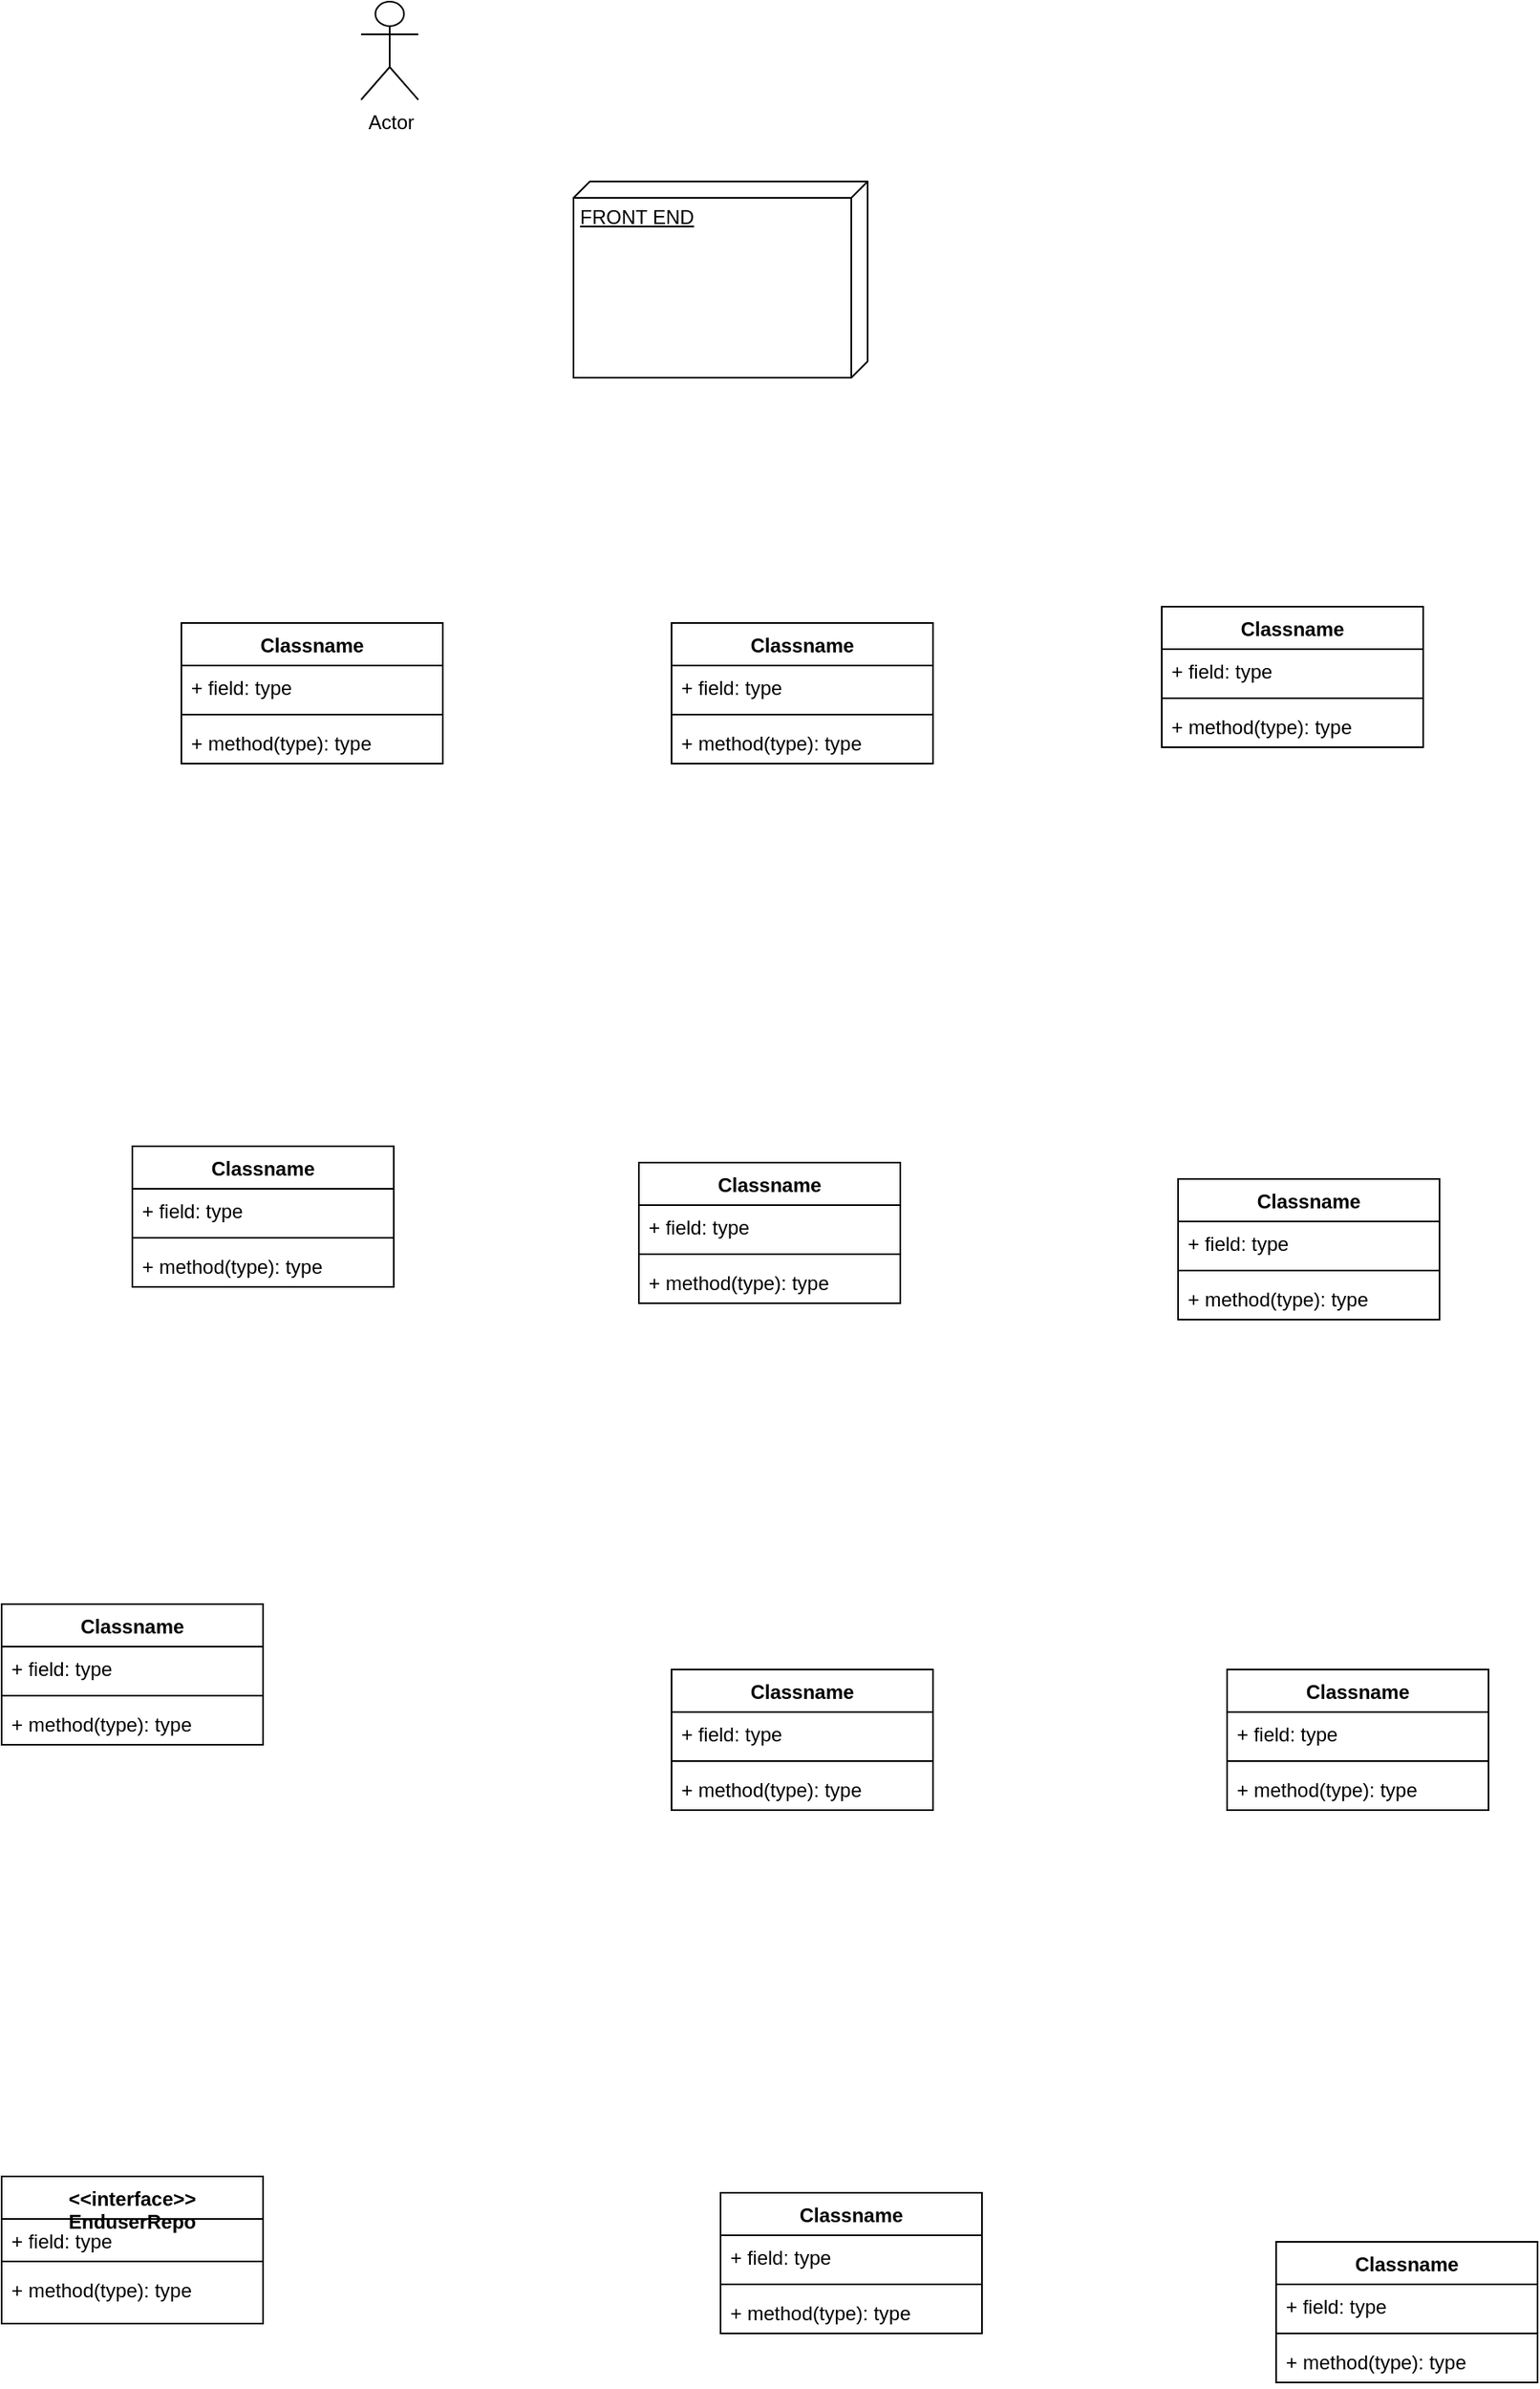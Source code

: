 <mxfile version="20.2.3" type="device"><diagram id="9XaYAkt6E2-kg-ab9St7" name="Page-1"><mxGraphModel dx="1963" dy="1645" grid="1" gridSize="10" guides="1" tooltips="1" connect="1" arrows="1" fold="1" page="1" pageScale="1" pageWidth="827" pageHeight="1169" math="0" shadow="0"><root><mxCell id="0"/><mxCell id="1" parent="0"/><mxCell id="jK3aOO3mMJlkPHBu7RIB-1" value="Classname" style="swimlane;fontStyle=1;align=center;verticalAlign=top;childLayout=stackLayout;horizontal=1;startSize=26;horizontalStack=0;resizeParent=1;resizeParentMax=0;resizeLast=0;collapsible=1;marginBottom=0;" vertex="1" parent="1"><mxGeometry x="490" y="220" width="160" height="86" as="geometry"/></mxCell><mxCell id="jK3aOO3mMJlkPHBu7RIB-2" value="+ field: type" style="text;strokeColor=none;fillColor=none;align=left;verticalAlign=top;spacingLeft=4;spacingRight=4;overflow=hidden;rotatable=0;points=[[0,0.5],[1,0.5]];portConstraint=eastwest;" vertex="1" parent="jK3aOO3mMJlkPHBu7RIB-1"><mxGeometry y="26" width="160" height="26" as="geometry"/></mxCell><mxCell id="jK3aOO3mMJlkPHBu7RIB-3" value="" style="line;strokeWidth=1;fillColor=none;align=left;verticalAlign=middle;spacingTop=-1;spacingLeft=3;spacingRight=3;rotatable=0;labelPosition=right;points=[];portConstraint=eastwest;" vertex="1" parent="jK3aOO3mMJlkPHBu7RIB-1"><mxGeometry y="52" width="160" height="8" as="geometry"/></mxCell><mxCell id="jK3aOO3mMJlkPHBu7RIB-4" value="+ method(type): type" style="text;strokeColor=none;fillColor=none;align=left;verticalAlign=top;spacingLeft=4;spacingRight=4;overflow=hidden;rotatable=0;points=[[0,0.5],[1,0.5]];portConstraint=eastwest;" vertex="1" parent="jK3aOO3mMJlkPHBu7RIB-1"><mxGeometry y="60" width="160" height="26" as="geometry"/></mxCell><mxCell id="jK3aOO3mMJlkPHBu7RIB-5" value="Classname" style="swimlane;fontStyle=1;align=center;verticalAlign=top;childLayout=stackLayout;horizontal=1;startSize=26;horizontalStack=0;resizeParent=1;resizeParentMax=0;resizeLast=0;collapsible=1;marginBottom=0;" vertex="1" parent="1"><mxGeometry x="190" y="230" width="160" height="86" as="geometry"/></mxCell><mxCell id="jK3aOO3mMJlkPHBu7RIB-6" value="+ field: type" style="text;strokeColor=none;fillColor=none;align=left;verticalAlign=top;spacingLeft=4;spacingRight=4;overflow=hidden;rotatable=0;points=[[0,0.5],[1,0.5]];portConstraint=eastwest;" vertex="1" parent="jK3aOO3mMJlkPHBu7RIB-5"><mxGeometry y="26" width="160" height="26" as="geometry"/></mxCell><mxCell id="jK3aOO3mMJlkPHBu7RIB-7" value="" style="line;strokeWidth=1;fillColor=none;align=left;verticalAlign=middle;spacingTop=-1;spacingLeft=3;spacingRight=3;rotatable=0;labelPosition=right;points=[];portConstraint=eastwest;" vertex="1" parent="jK3aOO3mMJlkPHBu7RIB-5"><mxGeometry y="52" width="160" height="8" as="geometry"/></mxCell><mxCell id="jK3aOO3mMJlkPHBu7RIB-8" value="+ method(type): type" style="text;strokeColor=none;fillColor=none;align=left;verticalAlign=top;spacingLeft=4;spacingRight=4;overflow=hidden;rotatable=0;points=[[0,0.5],[1,0.5]];portConstraint=eastwest;" vertex="1" parent="jK3aOO3mMJlkPHBu7RIB-5"><mxGeometry y="60" width="160" height="26" as="geometry"/></mxCell><mxCell id="jK3aOO3mMJlkPHBu7RIB-9" value="Classname" style="swimlane;fontStyle=1;align=center;verticalAlign=top;childLayout=stackLayout;horizontal=1;startSize=26;horizontalStack=0;resizeParent=1;resizeParentMax=0;resizeLast=0;collapsible=1;marginBottom=0;" vertex="1" parent="1"><mxGeometry x="-110" y="230" width="160" height="86" as="geometry"/></mxCell><mxCell id="jK3aOO3mMJlkPHBu7RIB-10" value="+ field: type" style="text;strokeColor=none;fillColor=none;align=left;verticalAlign=top;spacingLeft=4;spacingRight=4;overflow=hidden;rotatable=0;points=[[0,0.5],[1,0.5]];portConstraint=eastwest;" vertex="1" parent="jK3aOO3mMJlkPHBu7RIB-9"><mxGeometry y="26" width="160" height="26" as="geometry"/></mxCell><mxCell id="jK3aOO3mMJlkPHBu7RIB-11" value="" style="line;strokeWidth=1;fillColor=none;align=left;verticalAlign=middle;spacingTop=-1;spacingLeft=3;spacingRight=3;rotatable=0;labelPosition=right;points=[];portConstraint=eastwest;" vertex="1" parent="jK3aOO3mMJlkPHBu7RIB-9"><mxGeometry y="52" width="160" height="8" as="geometry"/></mxCell><mxCell id="jK3aOO3mMJlkPHBu7RIB-12" value="+ method(type): type" style="text;strokeColor=none;fillColor=none;align=left;verticalAlign=top;spacingLeft=4;spacingRight=4;overflow=hidden;rotatable=0;points=[[0,0.5],[1,0.5]];portConstraint=eastwest;" vertex="1" parent="jK3aOO3mMJlkPHBu7RIB-9"><mxGeometry y="60" width="160" height="26" as="geometry"/></mxCell><mxCell id="jK3aOO3mMJlkPHBu7RIB-13" value="Classname" style="swimlane;fontStyle=1;align=center;verticalAlign=top;childLayout=stackLayout;horizontal=1;startSize=26;horizontalStack=0;resizeParent=1;resizeParentMax=0;resizeLast=0;collapsible=1;marginBottom=0;" vertex="1" parent="1"><mxGeometry x="500" y="570" width="160" height="86" as="geometry"/></mxCell><mxCell id="jK3aOO3mMJlkPHBu7RIB-14" value="+ field: type" style="text;strokeColor=none;fillColor=none;align=left;verticalAlign=top;spacingLeft=4;spacingRight=4;overflow=hidden;rotatable=0;points=[[0,0.5],[1,0.5]];portConstraint=eastwest;" vertex="1" parent="jK3aOO3mMJlkPHBu7RIB-13"><mxGeometry y="26" width="160" height="26" as="geometry"/></mxCell><mxCell id="jK3aOO3mMJlkPHBu7RIB-15" value="" style="line;strokeWidth=1;fillColor=none;align=left;verticalAlign=middle;spacingTop=-1;spacingLeft=3;spacingRight=3;rotatable=0;labelPosition=right;points=[];portConstraint=eastwest;" vertex="1" parent="jK3aOO3mMJlkPHBu7RIB-13"><mxGeometry y="52" width="160" height="8" as="geometry"/></mxCell><mxCell id="jK3aOO3mMJlkPHBu7RIB-16" value="+ method(type): type" style="text;strokeColor=none;fillColor=none;align=left;verticalAlign=top;spacingLeft=4;spacingRight=4;overflow=hidden;rotatable=0;points=[[0,0.5],[1,0.5]];portConstraint=eastwest;" vertex="1" parent="jK3aOO3mMJlkPHBu7RIB-13"><mxGeometry y="60" width="160" height="26" as="geometry"/></mxCell><mxCell id="jK3aOO3mMJlkPHBu7RIB-17" value="Classname" style="swimlane;fontStyle=1;align=center;verticalAlign=top;childLayout=stackLayout;horizontal=1;startSize=26;horizontalStack=0;resizeParent=1;resizeParentMax=0;resizeLast=0;collapsible=1;marginBottom=0;" vertex="1" parent="1"><mxGeometry x="-140" y="550" width="160" height="86" as="geometry"/></mxCell><mxCell id="jK3aOO3mMJlkPHBu7RIB-18" value="+ field: type" style="text;strokeColor=none;fillColor=none;align=left;verticalAlign=top;spacingLeft=4;spacingRight=4;overflow=hidden;rotatable=0;points=[[0,0.5],[1,0.5]];portConstraint=eastwest;" vertex="1" parent="jK3aOO3mMJlkPHBu7RIB-17"><mxGeometry y="26" width="160" height="26" as="geometry"/></mxCell><mxCell id="jK3aOO3mMJlkPHBu7RIB-19" value="" style="line;strokeWidth=1;fillColor=none;align=left;verticalAlign=middle;spacingTop=-1;spacingLeft=3;spacingRight=3;rotatable=0;labelPosition=right;points=[];portConstraint=eastwest;" vertex="1" parent="jK3aOO3mMJlkPHBu7RIB-17"><mxGeometry y="52" width="160" height="8" as="geometry"/></mxCell><mxCell id="jK3aOO3mMJlkPHBu7RIB-20" value="+ method(type): type" style="text;strokeColor=none;fillColor=none;align=left;verticalAlign=top;spacingLeft=4;spacingRight=4;overflow=hidden;rotatable=0;points=[[0,0.5],[1,0.5]];portConstraint=eastwest;" vertex="1" parent="jK3aOO3mMJlkPHBu7RIB-17"><mxGeometry y="60" width="160" height="26" as="geometry"/></mxCell><mxCell id="jK3aOO3mMJlkPHBu7RIB-21" value="Classname" style="swimlane;fontStyle=1;align=center;verticalAlign=top;childLayout=stackLayout;horizontal=1;startSize=26;horizontalStack=0;resizeParent=1;resizeParentMax=0;resizeLast=0;collapsible=1;marginBottom=0;" vertex="1" parent="1"><mxGeometry x="170" y="560" width="160" height="86" as="geometry"/></mxCell><mxCell id="jK3aOO3mMJlkPHBu7RIB-22" value="+ field: type" style="text;strokeColor=none;fillColor=none;align=left;verticalAlign=top;spacingLeft=4;spacingRight=4;overflow=hidden;rotatable=0;points=[[0,0.5],[1,0.5]];portConstraint=eastwest;" vertex="1" parent="jK3aOO3mMJlkPHBu7RIB-21"><mxGeometry y="26" width="160" height="26" as="geometry"/></mxCell><mxCell id="jK3aOO3mMJlkPHBu7RIB-23" value="" style="line;strokeWidth=1;fillColor=none;align=left;verticalAlign=middle;spacingTop=-1;spacingLeft=3;spacingRight=3;rotatable=0;labelPosition=right;points=[];portConstraint=eastwest;" vertex="1" parent="jK3aOO3mMJlkPHBu7RIB-21"><mxGeometry y="52" width="160" height="8" as="geometry"/></mxCell><mxCell id="jK3aOO3mMJlkPHBu7RIB-24" value="+ method(type): type" style="text;strokeColor=none;fillColor=none;align=left;verticalAlign=top;spacingLeft=4;spacingRight=4;overflow=hidden;rotatable=0;points=[[0,0.5],[1,0.5]];portConstraint=eastwest;" vertex="1" parent="jK3aOO3mMJlkPHBu7RIB-21"><mxGeometry y="60" width="160" height="26" as="geometry"/></mxCell><mxCell id="jK3aOO3mMJlkPHBu7RIB-25" value="Classname" style="swimlane;fontStyle=1;align=center;verticalAlign=top;childLayout=stackLayout;horizontal=1;startSize=26;horizontalStack=0;resizeParent=1;resizeParentMax=0;resizeLast=0;collapsible=1;marginBottom=0;" vertex="1" parent="1"><mxGeometry x="530" y="870" width="160" height="86" as="geometry"/></mxCell><mxCell id="jK3aOO3mMJlkPHBu7RIB-26" value="+ field: type" style="text;strokeColor=none;fillColor=none;align=left;verticalAlign=top;spacingLeft=4;spacingRight=4;overflow=hidden;rotatable=0;points=[[0,0.5],[1,0.5]];portConstraint=eastwest;" vertex="1" parent="jK3aOO3mMJlkPHBu7RIB-25"><mxGeometry y="26" width="160" height="26" as="geometry"/></mxCell><mxCell id="jK3aOO3mMJlkPHBu7RIB-27" value="" style="line;strokeWidth=1;fillColor=none;align=left;verticalAlign=middle;spacingTop=-1;spacingLeft=3;spacingRight=3;rotatable=0;labelPosition=right;points=[];portConstraint=eastwest;" vertex="1" parent="jK3aOO3mMJlkPHBu7RIB-25"><mxGeometry y="52" width="160" height="8" as="geometry"/></mxCell><mxCell id="jK3aOO3mMJlkPHBu7RIB-28" value="+ method(type): type" style="text;strokeColor=none;fillColor=none;align=left;verticalAlign=top;spacingLeft=4;spacingRight=4;overflow=hidden;rotatable=0;points=[[0,0.5],[1,0.5]];portConstraint=eastwest;" vertex="1" parent="jK3aOO3mMJlkPHBu7RIB-25"><mxGeometry y="60" width="160" height="26" as="geometry"/></mxCell><mxCell id="jK3aOO3mMJlkPHBu7RIB-29" value="Classname" style="swimlane;fontStyle=1;align=center;verticalAlign=top;childLayout=stackLayout;horizontal=1;startSize=26;horizontalStack=0;resizeParent=1;resizeParentMax=0;resizeLast=0;collapsible=1;marginBottom=0;" vertex="1" parent="1"><mxGeometry x="190" y="870" width="160" height="86" as="geometry"/></mxCell><mxCell id="jK3aOO3mMJlkPHBu7RIB-30" value="+ field: type" style="text;strokeColor=none;fillColor=none;align=left;verticalAlign=top;spacingLeft=4;spacingRight=4;overflow=hidden;rotatable=0;points=[[0,0.5],[1,0.5]];portConstraint=eastwest;" vertex="1" parent="jK3aOO3mMJlkPHBu7RIB-29"><mxGeometry y="26" width="160" height="26" as="geometry"/></mxCell><mxCell id="jK3aOO3mMJlkPHBu7RIB-31" value="" style="line;strokeWidth=1;fillColor=none;align=left;verticalAlign=middle;spacingTop=-1;spacingLeft=3;spacingRight=3;rotatable=0;labelPosition=right;points=[];portConstraint=eastwest;" vertex="1" parent="jK3aOO3mMJlkPHBu7RIB-29"><mxGeometry y="52" width="160" height="8" as="geometry"/></mxCell><mxCell id="jK3aOO3mMJlkPHBu7RIB-32" value="+ method(type): type" style="text;strokeColor=none;fillColor=none;align=left;verticalAlign=top;spacingLeft=4;spacingRight=4;overflow=hidden;rotatable=0;points=[[0,0.5],[1,0.5]];portConstraint=eastwest;" vertex="1" parent="jK3aOO3mMJlkPHBu7RIB-29"><mxGeometry y="60" width="160" height="26" as="geometry"/></mxCell><mxCell id="jK3aOO3mMJlkPHBu7RIB-33" value="Classname" style="swimlane;fontStyle=1;align=center;verticalAlign=top;childLayout=stackLayout;horizontal=1;startSize=26;horizontalStack=0;resizeParent=1;resizeParentMax=0;resizeLast=0;collapsible=1;marginBottom=0;" vertex="1" parent="1"><mxGeometry x="-220" y="830" width="160" height="86" as="geometry"/></mxCell><mxCell id="jK3aOO3mMJlkPHBu7RIB-34" value="+ field: type" style="text;strokeColor=none;fillColor=none;align=left;verticalAlign=top;spacingLeft=4;spacingRight=4;overflow=hidden;rotatable=0;points=[[0,0.5],[1,0.5]];portConstraint=eastwest;" vertex="1" parent="jK3aOO3mMJlkPHBu7RIB-33"><mxGeometry y="26" width="160" height="26" as="geometry"/></mxCell><mxCell id="jK3aOO3mMJlkPHBu7RIB-35" value="" style="line;strokeWidth=1;fillColor=none;align=left;verticalAlign=middle;spacingTop=-1;spacingLeft=3;spacingRight=3;rotatable=0;labelPosition=right;points=[];portConstraint=eastwest;" vertex="1" parent="jK3aOO3mMJlkPHBu7RIB-33"><mxGeometry y="52" width="160" height="8" as="geometry"/></mxCell><mxCell id="jK3aOO3mMJlkPHBu7RIB-36" value="+ method(type): type" style="text;strokeColor=none;fillColor=none;align=left;verticalAlign=top;spacingLeft=4;spacingRight=4;overflow=hidden;rotatable=0;points=[[0,0.5],[1,0.5]];portConstraint=eastwest;" vertex="1" parent="jK3aOO3mMJlkPHBu7RIB-33"><mxGeometry y="60" width="160" height="26" as="geometry"/></mxCell><mxCell id="jK3aOO3mMJlkPHBu7RIB-38" value="Classname" style="swimlane;fontStyle=1;align=center;verticalAlign=top;childLayout=stackLayout;horizontal=1;startSize=26;horizontalStack=0;resizeParent=1;resizeParentMax=0;resizeLast=0;collapsible=1;marginBottom=0;" vertex="1" parent="1"><mxGeometry x="560" y="1220" width="160" height="86" as="geometry"/></mxCell><mxCell id="jK3aOO3mMJlkPHBu7RIB-39" value="+ field: type" style="text;strokeColor=none;fillColor=none;align=left;verticalAlign=top;spacingLeft=4;spacingRight=4;overflow=hidden;rotatable=0;points=[[0,0.5],[1,0.5]];portConstraint=eastwest;" vertex="1" parent="jK3aOO3mMJlkPHBu7RIB-38"><mxGeometry y="26" width="160" height="26" as="geometry"/></mxCell><mxCell id="jK3aOO3mMJlkPHBu7RIB-40" value="" style="line;strokeWidth=1;fillColor=none;align=left;verticalAlign=middle;spacingTop=-1;spacingLeft=3;spacingRight=3;rotatable=0;labelPosition=right;points=[];portConstraint=eastwest;" vertex="1" parent="jK3aOO3mMJlkPHBu7RIB-38"><mxGeometry y="52" width="160" height="8" as="geometry"/></mxCell><mxCell id="jK3aOO3mMJlkPHBu7RIB-41" value="+ method(type): type" style="text;strokeColor=none;fillColor=none;align=left;verticalAlign=top;spacingLeft=4;spacingRight=4;overflow=hidden;rotatable=0;points=[[0,0.5],[1,0.5]];portConstraint=eastwest;" vertex="1" parent="jK3aOO3mMJlkPHBu7RIB-38"><mxGeometry y="60" width="160" height="26" as="geometry"/></mxCell><mxCell id="jK3aOO3mMJlkPHBu7RIB-42" value="Classname" style="swimlane;fontStyle=1;align=center;verticalAlign=top;childLayout=stackLayout;horizontal=1;startSize=26;horizontalStack=0;resizeParent=1;resizeParentMax=0;resizeLast=0;collapsible=1;marginBottom=0;" vertex="1" parent="1"><mxGeometry x="220" y="1190" width="160" height="86" as="geometry"/></mxCell><mxCell id="jK3aOO3mMJlkPHBu7RIB-43" value="+ field: type" style="text;strokeColor=none;fillColor=none;align=left;verticalAlign=top;spacingLeft=4;spacingRight=4;overflow=hidden;rotatable=0;points=[[0,0.5],[1,0.5]];portConstraint=eastwest;" vertex="1" parent="jK3aOO3mMJlkPHBu7RIB-42"><mxGeometry y="26" width="160" height="26" as="geometry"/></mxCell><mxCell id="jK3aOO3mMJlkPHBu7RIB-44" value="" style="line;strokeWidth=1;fillColor=none;align=left;verticalAlign=middle;spacingTop=-1;spacingLeft=3;spacingRight=3;rotatable=0;labelPosition=right;points=[];portConstraint=eastwest;" vertex="1" parent="jK3aOO3mMJlkPHBu7RIB-42"><mxGeometry y="52" width="160" height="8" as="geometry"/></mxCell><mxCell id="jK3aOO3mMJlkPHBu7RIB-45" value="+ method(type): type" style="text;strokeColor=none;fillColor=none;align=left;verticalAlign=top;spacingLeft=4;spacingRight=4;overflow=hidden;rotatable=0;points=[[0,0.5],[1,0.5]];portConstraint=eastwest;" vertex="1" parent="jK3aOO3mMJlkPHBu7RIB-42"><mxGeometry y="60" width="160" height="26" as="geometry"/></mxCell><mxCell id="jK3aOO3mMJlkPHBu7RIB-46" value="&lt;&lt;interface&gt;&gt;&#10;EnduserRepo" style="swimlane;fontStyle=1;align=center;verticalAlign=top;childLayout=stackLayout;horizontal=1;startSize=26;horizontalStack=0;resizeParent=1;resizeParentMax=0;resizeLast=0;collapsible=1;marginBottom=0;" vertex="1" parent="1"><mxGeometry x="-220" y="1180" width="160" height="90" as="geometry"/></mxCell><mxCell id="jK3aOO3mMJlkPHBu7RIB-47" value="+ field: type" style="text;strokeColor=none;fillColor=none;align=left;verticalAlign=top;spacingLeft=4;spacingRight=4;overflow=hidden;rotatable=0;points=[[0,0.5],[1,0.5]];portConstraint=eastwest;" vertex="1" parent="jK3aOO3mMJlkPHBu7RIB-46"><mxGeometry y="26" width="160" height="22" as="geometry"/></mxCell><mxCell id="jK3aOO3mMJlkPHBu7RIB-48" value="" style="line;strokeWidth=1;fillColor=none;align=left;verticalAlign=middle;spacingTop=-1;spacingLeft=3;spacingRight=3;rotatable=0;labelPosition=right;points=[];portConstraint=eastwest;" vertex="1" parent="jK3aOO3mMJlkPHBu7RIB-46"><mxGeometry y="48" width="160" height="8" as="geometry"/></mxCell><mxCell id="jK3aOO3mMJlkPHBu7RIB-49" value="+ method(type): type" style="text;strokeColor=none;fillColor=none;align=left;verticalAlign=top;spacingLeft=4;spacingRight=4;overflow=hidden;rotatable=0;points=[[0,0.5],[1,0.5]];portConstraint=eastwest;" vertex="1" parent="jK3aOO3mMJlkPHBu7RIB-46"><mxGeometry y="56" width="160" height="34" as="geometry"/></mxCell><mxCell id="jK3aOO3mMJlkPHBu7RIB-50" value="Actor" style="shape=umlActor;verticalLabelPosition=bottom;verticalAlign=top;html=1;" vertex="1" parent="1"><mxGeometry y="-150" width="35" height="60" as="geometry"/></mxCell><mxCell id="jK3aOO3mMJlkPHBu7RIB-51" value="FRONT END" style="verticalAlign=top;align=left;spacingTop=8;spacingLeft=2;spacingRight=12;shape=cube;size=10;direction=south;fontStyle=4;html=1;" vertex="1" parent="1"><mxGeometry x="130" y="-40" width="180" height="120" as="geometry"/></mxCell></root></mxGraphModel></diagram></mxfile>